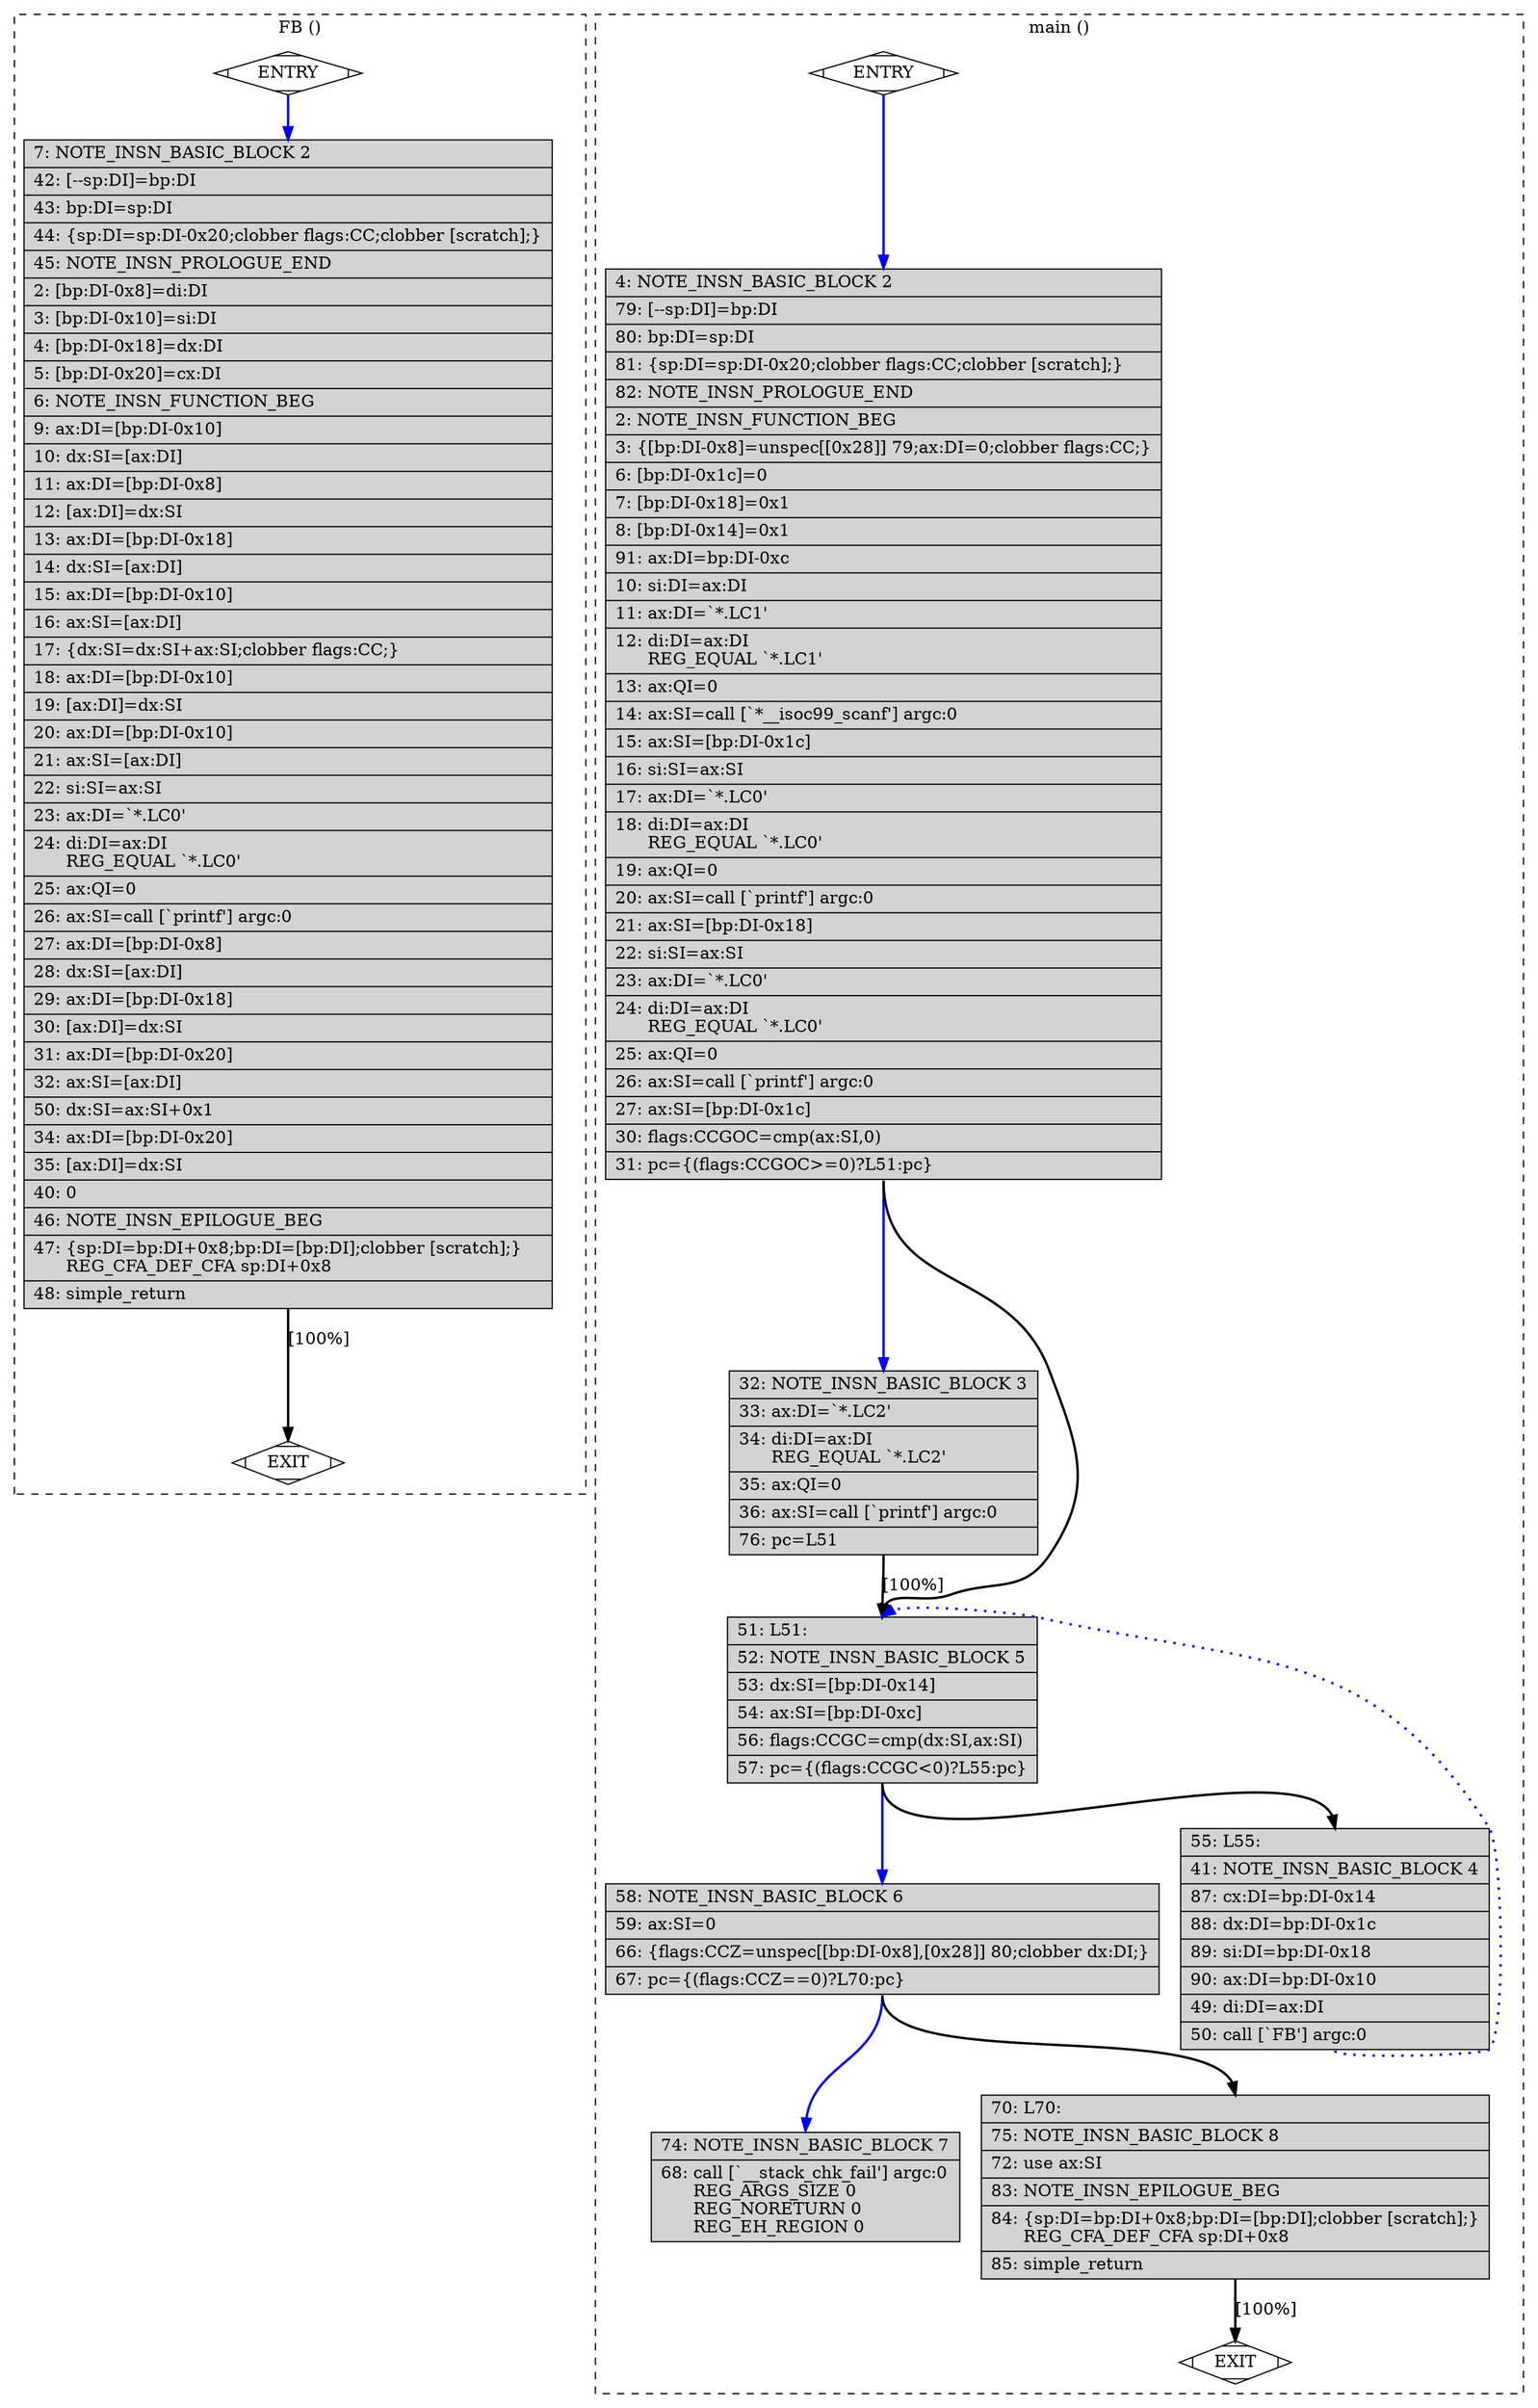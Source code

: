 digraph "a-test1.c.317r.stack" {
overlap=false;
subgraph "cluster_FB" {
	style="dashed";
	color="black";
	label="FB ()";
	fn_0_basic_block_0 [shape=Mdiamond,style=filled,fillcolor=white,label="ENTRY"];

	fn_0_basic_block_2 [shape=record,style=filled,fillcolor=lightgrey,label="{\ \ \ \ 7:\ NOTE_INSN_BASIC_BLOCK\ 2\l\
|\ \ \ 42:\ [--sp:DI]=bp:DI\l\
|\ \ \ 43:\ bp:DI=sp:DI\l\
|\ \ \ 44:\ \{sp:DI=sp:DI-0x20;clobber\ flags:CC;clobber\ [scratch];\}\l\
|\ \ \ 45:\ NOTE_INSN_PROLOGUE_END\l\
|\ \ \ \ 2:\ [bp:DI-0x8]=di:DI\l\
|\ \ \ \ 3:\ [bp:DI-0x10]=si:DI\l\
|\ \ \ \ 4:\ [bp:DI-0x18]=dx:DI\l\
|\ \ \ \ 5:\ [bp:DI-0x20]=cx:DI\l\
|\ \ \ \ 6:\ NOTE_INSN_FUNCTION_BEG\l\
|\ \ \ \ 9:\ ax:DI=[bp:DI-0x10]\l\
|\ \ \ 10:\ dx:SI=[ax:DI]\l\
|\ \ \ 11:\ ax:DI=[bp:DI-0x8]\l\
|\ \ \ 12:\ [ax:DI]=dx:SI\l\
|\ \ \ 13:\ ax:DI=[bp:DI-0x18]\l\
|\ \ \ 14:\ dx:SI=[ax:DI]\l\
|\ \ \ 15:\ ax:DI=[bp:DI-0x10]\l\
|\ \ \ 16:\ ax:SI=[ax:DI]\l\
|\ \ \ 17:\ \{dx:SI=dx:SI+ax:SI;clobber\ flags:CC;\}\l\
|\ \ \ 18:\ ax:DI=[bp:DI-0x10]\l\
|\ \ \ 19:\ [ax:DI]=dx:SI\l\
|\ \ \ 20:\ ax:DI=[bp:DI-0x10]\l\
|\ \ \ 21:\ ax:SI=[ax:DI]\l\
|\ \ \ 22:\ si:SI=ax:SI\l\
|\ \ \ 23:\ ax:DI=`*.LC0'\l\
|\ \ \ 24:\ di:DI=ax:DI\l\
\ \ \ \ \ \ REG_EQUAL\ `*.LC0'\l\
|\ \ \ 25:\ ax:QI=0\l\
|\ \ \ 26:\ ax:SI=call\ [`printf']\ argc:0\l\
|\ \ \ 27:\ ax:DI=[bp:DI-0x8]\l\
|\ \ \ 28:\ dx:SI=[ax:DI]\l\
|\ \ \ 29:\ ax:DI=[bp:DI-0x18]\l\
|\ \ \ 30:\ [ax:DI]=dx:SI\l\
|\ \ \ 31:\ ax:DI=[bp:DI-0x20]\l\
|\ \ \ 32:\ ax:SI=[ax:DI]\l\
|\ \ \ 50:\ dx:SI=ax:SI+0x1\l\
|\ \ \ 34:\ ax:DI=[bp:DI-0x20]\l\
|\ \ \ 35:\ [ax:DI]=dx:SI\l\
|\ \ \ 40:\ 0\l\
|\ \ \ 46:\ NOTE_INSN_EPILOGUE_BEG\l\
|\ \ \ 47:\ \{sp:DI=bp:DI+0x8;bp:DI=[bp:DI];clobber\ [scratch];\}\l\
\ \ \ \ \ \ REG_CFA_DEF_CFA\ sp:DI+0x8\l\
|\ \ \ 48:\ simple_return\l\
}"];

	fn_0_basic_block_1 [shape=Mdiamond,style=filled,fillcolor=white,label="EXIT"];

	fn_0_basic_block_0:s -> fn_0_basic_block_2:n [style="solid,bold",color=blue,weight=100,constraint=true];
	fn_0_basic_block_2:s -> fn_0_basic_block_1:n [style="solid,bold",color=black,weight=10,constraint=true,label="[100%]"];
	fn_0_basic_block_0:s -> fn_0_basic_block_1:n [style="invis",constraint=true];
}
subgraph "cluster_main" {
	style="dashed";
	color="black";
	label="main ()";
	fn_1_basic_block_0 [shape=Mdiamond,style=filled,fillcolor=white,label="ENTRY"];

	fn_1_basic_block_2 [shape=record,style=filled,fillcolor=lightgrey,label="{\ \ \ \ 4:\ NOTE_INSN_BASIC_BLOCK\ 2\l\
|\ \ \ 79:\ [--sp:DI]=bp:DI\l\
|\ \ \ 80:\ bp:DI=sp:DI\l\
|\ \ \ 81:\ \{sp:DI=sp:DI-0x20;clobber\ flags:CC;clobber\ [scratch];\}\l\
|\ \ \ 82:\ NOTE_INSN_PROLOGUE_END\l\
|\ \ \ \ 2:\ NOTE_INSN_FUNCTION_BEG\l\
|\ \ \ \ 3:\ \{[bp:DI-0x8]=unspec[[0x28]]\ 79;ax:DI=0;clobber\ flags:CC;\}\l\
|\ \ \ \ 6:\ [bp:DI-0x1c]=0\l\
|\ \ \ \ 7:\ [bp:DI-0x18]=0x1\l\
|\ \ \ \ 8:\ [bp:DI-0x14]=0x1\l\
|\ \ \ 91:\ ax:DI=bp:DI-0xc\l\
|\ \ \ 10:\ si:DI=ax:DI\l\
|\ \ \ 11:\ ax:DI=`*.LC1'\l\
|\ \ \ 12:\ di:DI=ax:DI\l\
\ \ \ \ \ \ REG_EQUAL\ `*.LC1'\l\
|\ \ \ 13:\ ax:QI=0\l\
|\ \ \ 14:\ ax:SI=call\ [`*__isoc99_scanf']\ argc:0\l\
|\ \ \ 15:\ ax:SI=[bp:DI-0x1c]\l\
|\ \ \ 16:\ si:SI=ax:SI\l\
|\ \ \ 17:\ ax:DI=`*.LC0'\l\
|\ \ \ 18:\ di:DI=ax:DI\l\
\ \ \ \ \ \ REG_EQUAL\ `*.LC0'\l\
|\ \ \ 19:\ ax:QI=0\l\
|\ \ \ 20:\ ax:SI=call\ [`printf']\ argc:0\l\
|\ \ \ 21:\ ax:SI=[bp:DI-0x18]\l\
|\ \ \ 22:\ si:SI=ax:SI\l\
|\ \ \ 23:\ ax:DI=`*.LC0'\l\
|\ \ \ 24:\ di:DI=ax:DI\l\
\ \ \ \ \ \ REG_EQUAL\ `*.LC0'\l\
|\ \ \ 25:\ ax:QI=0\l\
|\ \ \ 26:\ ax:SI=call\ [`printf']\ argc:0\l\
|\ \ \ 27:\ ax:SI=[bp:DI-0x1c]\l\
|\ \ \ 30:\ flags:CCGOC=cmp(ax:SI,0)\l\
|\ \ \ 31:\ pc=\{(flags:CCGOC\>=0)?L51:pc\}\l\
}"];

	fn_1_basic_block_3 [shape=record,style=filled,fillcolor=lightgrey,label="{\ \ \ 32:\ NOTE_INSN_BASIC_BLOCK\ 3\l\
|\ \ \ 33:\ ax:DI=`*.LC2'\l\
|\ \ \ 34:\ di:DI=ax:DI\l\
\ \ \ \ \ \ REG_EQUAL\ `*.LC2'\l\
|\ \ \ 35:\ ax:QI=0\l\
|\ \ \ 36:\ ax:SI=call\ [`printf']\ argc:0\l\
|\ \ \ 76:\ pc=L51\l\
}"];

	fn_1_basic_block_5 [shape=record,style=filled,fillcolor=lightgrey,label="{\ \ \ 51:\ L51:\l\
|\ \ \ 52:\ NOTE_INSN_BASIC_BLOCK\ 5\l\
|\ \ \ 53:\ dx:SI=[bp:DI-0x14]\l\
|\ \ \ 54:\ ax:SI=[bp:DI-0xc]\l\
|\ \ \ 56:\ flags:CCGC=cmp(dx:SI,ax:SI)\l\
|\ \ \ 57:\ pc=\{(flags:CCGC\<0)?L55:pc\}\l\
}"];

	fn_1_basic_block_6 [shape=record,style=filled,fillcolor=lightgrey,label="{\ \ \ 58:\ NOTE_INSN_BASIC_BLOCK\ 6\l\
|\ \ \ 59:\ ax:SI=0\l\
|\ \ \ 66:\ \{flags:CCZ=unspec[[bp:DI-0x8],[0x28]]\ 80;clobber\ dx:DI;\}\l\
|\ \ \ 67:\ pc=\{(flags:CCZ==0)?L70:pc\}\l\
}"];

	fn_1_basic_block_7 [shape=record,style=filled,fillcolor=lightgrey,label="{\ \ \ 74:\ NOTE_INSN_BASIC_BLOCK\ 7\l\
|\ \ \ 68:\ call\ [`__stack_chk_fail']\ argc:0\l\
\ \ \ \ \ \ REG_ARGS_SIZE\ 0\l\
\ \ \ \ \ \ REG_NORETURN\ 0\l\
\ \ \ \ \ \ REG_EH_REGION\ 0\l\
}"];

	fn_1_basic_block_8 [shape=record,style=filled,fillcolor=lightgrey,label="{\ \ \ 70:\ L70:\l\
|\ \ \ 75:\ NOTE_INSN_BASIC_BLOCK\ 8\l\
|\ \ \ 72:\ use\ ax:SI\l\
|\ \ \ 83:\ NOTE_INSN_EPILOGUE_BEG\l\
|\ \ \ 84:\ \{sp:DI=bp:DI+0x8;bp:DI=[bp:DI];clobber\ [scratch];\}\l\
\ \ \ \ \ \ REG_CFA_DEF_CFA\ sp:DI+0x8\l\
|\ \ \ 85:\ simple_return\l\
}"];

	fn_1_basic_block_4 [shape=record,style=filled,fillcolor=lightgrey,label="{\ \ \ 55:\ L55:\l\
|\ \ \ 41:\ NOTE_INSN_BASIC_BLOCK\ 4\l\
|\ \ \ 87:\ cx:DI=bp:DI-0x14\l\
|\ \ \ 88:\ dx:DI=bp:DI-0x1c\l\
|\ \ \ 89:\ si:DI=bp:DI-0x18\l\
|\ \ \ 90:\ ax:DI=bp:DI-0x10\l\
|\ \ \ 49:\ di:DI=ax:DI\l\
|\ \ \ 50:\ call\ [`FB']\ argc:0\l\
}"];

	fn_1_basic_block_1 [shape=Mdiamond,style=filled,fillcolor=white,label="EXIT"];

	fn_1_basic_block_0:s -> fn_1_basic_block_2:n [style="solid,bold",color=blue,weight=100,constraint=true];
	fn_1_basic_block_2:s -> fn_1_basic_block_3:n [style="solid,bold",color=blue,weight=100,constraint=true];
	fn_1_basic_block_2:s -> fn_1_basic_block_5:n [style="solid,bold",color=black,weight=10,constraint=true];
	fn_1_basic_block_3:s -> fn_1_basic_block_5:n [style="solid,bold",color=black,weight=10,constraint=true,label="[100%]"];
	fn_1_basic_block_4:s -> fn_1_basic_block_5:n [style="dotted,bold",color=blue,weight=10,constraint=false];
	fn_1_basic_block_5:s -> fn_1_basic_block_4:n [style="solid,bold",color=black,weight=10,constraint=true];
	fn_1_basic_block_5:s -> fn_1_basic_block_6:n [style="solid,bold",color=blue,weight=100,constraint=true];
	fn_1_basic_block_6:s -> fn_1_basic_block_8:n [style="solid,bold",color=black,weight=10,constraint=true];
	fn_1_basic_block_6:s -> fn_1_basic_block_7:n [style="solid,bold",color=blue,weight=100,constraint=true];
	fn_1_basic_block_8:s -> fn_1_basic_block_1:n [style="solid,bold",color=black,weight=10,constraint=true,label="[100%]"];
	fn_1_basic_block_0:s -> fn_1_basic_block_1:n [style="invis",constraint=true];
}
}
